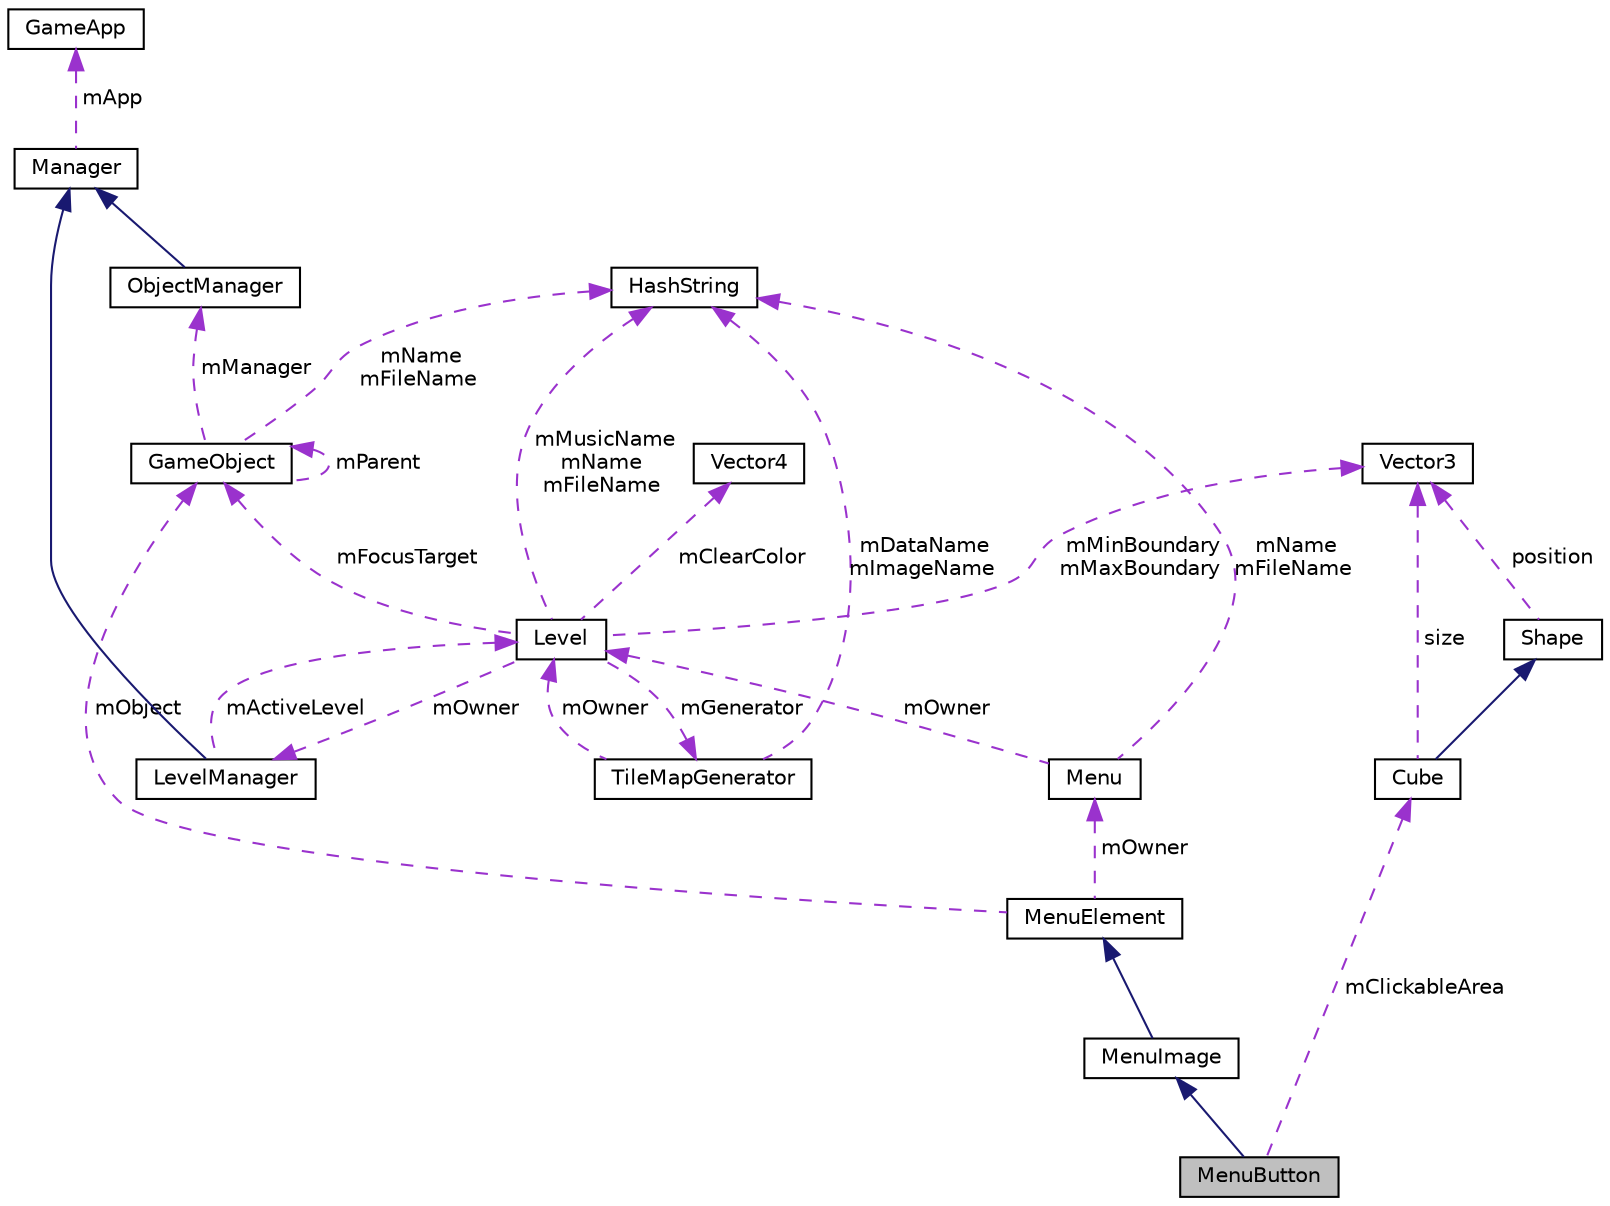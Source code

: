 digraph "MenuButton"
{
  edge [fontname="Helvetica",fontsize="10",labelfontname="Helvetica",labelfontsize="10"];
  node [fontname="Helvetica",fontsize="10",shape=record];
  Node1 [label="MenuButton",height=0.2,width=0.4,color="black", fillcolor="grey75", style="filled", fontcolor="black"];
  Node2 -> Node1 [dir="back",color="midnightblue",fontsize="10",style="solid",fontname="Helvetica"];
  Node2 [label="MenuImage",height=0.2,width=0.4,color="black", fillcolor="white", style="filled",URL="$classMenuImage.html"];
  Node3 -> Node2 [dir="back",color="midnightblue",fontsize="10",style="solid",fontname="Helvetica"];
  Node3 [label="MenuElement",height=0.2,width=0.4,color="black", fillcolor="white", style="filled",URL="$classMenuElement.html"];
  Node4 -> Node3 [dir="back",color="darkorchid3",fontsize="10",style="dashed",label=" mObject" ,fontname="Helvetica"];
  Node4 [label="GameObject",height=0.2,width=0.4,color="black", fillcolor="white", style="filled",URL="$classGameObject.html"];
  Node4 -> Node4 [dir="back",color="darkorchid3",fontsize="10",style="dashed",label=" mParent" ,fontname="Helvetica"];
  Node5 -> Node4 [dir="back",color="darkorchid3",fontsize="10",style="dashed",label=" mManager" ,fontname="Helvetica"];
  Node5 [label="ObjectManager",height=0.2,width=0.4,color="black", fillcolor="white", style="filled",URL="$classObjectManager.html"];
  Node6 -> Node5 [dir="back",color="midnightblue",fontsize="10",style="solid",fontname="Helvetica"];
  Node6 [label="Manager",height=0.2,width=0.4,color="black", fillcolor="white", style="filled",URL="$classManager.html"];
  Node7 -> Node6 [dir="back",color="darkorchid3",fontsize="10",style="dashed",label=" mApp" ,fontname="Helvetica"];
  Node7 [label="GameApp",height=0.2,width=0.4,color="black", fillcolor="white", style="filled",URL="$classGameApp.html"];
  Node8 -> Node4 [dir="back",color="darkorchid3",fontsize="10",style="dashed",label=" mName\nmFileName" ,fontname="Helvetica"];
  Node8 [label="HashString",height=0.2,width=0.4,color="black", fillcolor="white", style="filled",URL="$classHashString.html"];
  Node9 -> Node3 [dir="back",color="darkorchid3",fontsize="10",style="dashed",label=" mOwner" ,fontname="Helvetica"];
  Node9 [label="Menu",height=0.2,width=0.4,color="black", fillcolor="white", style="filled",URL="$classMenu.html"];
  Node8 -> Node9 [dir="back",color="darkorchid3",fontsize="10",style="dashed",label=" mName\nmFileName" ,fontname="Helvetica"];
  Node10 -> Node9 [dir="back",color="darkorchid3",fontsize="10",style="dashed",label=" mOwner" ,fontname="Helvetica"];
  Node10 [label="Level",height=0.2,width=0.4,color="black", fillcolor="white", style="filled",URL="$classLevel.html"];
  Node4 -> Node10 [dir="back",color="darkorchid3",fontsize="10",style="dashed",label=" mFocusTarget" ,fontname="Helvetica"];
  Node11 -> Node10 [dir="back",color="darkorchid3",fontsize="10",style="dashed",label=" mOwner" ,fontname="Helvetica"];
  Node11 [label="LevelManager",height=0.2,width=0.4,color="black", fillcolor="white", style="filled",URL="$classLevelManager.html"];
  Node6 -> Node11 [dir="back",color="midnightblue",fontsize="10",style="solid",fontname="Helvetica"];
  Node10 -> Node11 [dir="back",color="darkorchid3",fontsize="10",style="dashed",label=" mActiveLevel" ,fontname="Helvetica"];
  Node12 -> Node10 [dir="back",color="darkorchid3",fontsize="10",style="dashed",label=" mMinBoundary\nmMaxBoundary" ,fontname="Helvetica"];
  Node12 [label="Vector3",height=0.2,width=0.4,color="black", fillcolor="white", style="filled",URL="$structVector3.html"];
  Node13 -> Node10 [dir="back",color="darkorchid3",fontsize="10",style="dashed",label=" mClearColor" ,fontname="Helvetica"];
  Node13 [label="Vector4",height=0.2,width=0.4,color="black", fillcolor="white", style="filled",URL="$structVector4.html"];
  Node14 -> Node10 [dir="back",color="darkorchid3",fontsize="10",style="dashed",label=" mGenerator" ,fontname="Helvetica"];
  Node14 [label="TileMapGenerator",height=0.2,width=0.4,color="black", fillcolor="white", style="filled",URL="$classTileMapGenerator.html"];
  Node8 -> Node14 [dir="back",color="darkorchid3",fontsize="10",style="dashed",label=" mDataName\nmImageName" ,fontname="Helvetica"];
  Node10 -> Node14 [dir="back",color="darkorchid3",fontsize="10",style="dashed",label=" mOwner" ,fontname="Helvetica"];
  Node8 -> Node10 [dir="back",color="darkorchid3",fontsize="10",style="dashed",label=" mMusicName\nmName\nmFileName" ,fontname="Helvetica"];
  Node15 -> Node1 [dir="back",color="darkorchid3",fontsize="10",style="dashed",label=" mClickableArea" ,fontname="Helvetica"];
  Node15 [label="Cube",height=0.2,width=0.4,color="black", fillcolor="white", style="filled",URL="$structCube.html"];
  Node16 -> Node15 [dir="back",color="midnightblue",fontsize="10",style="solid",fontname="Helvetica"];
  Node16 [label="Shape",height=0.2,width=0.4,color="black", fillcolor="white", style="filled",URL="$structShape.html"];
  Node12 -> Node16 [dir="back",color="darkorchid3",fontsize="10",style="dashed",label=" position" ,fontname="Helvetica"];
  Node12 -> Node15 [dir="back",color="darkorchid3",fontsize="10",style="dashed",label=" size" ,fontname="Helvetica"];
}
